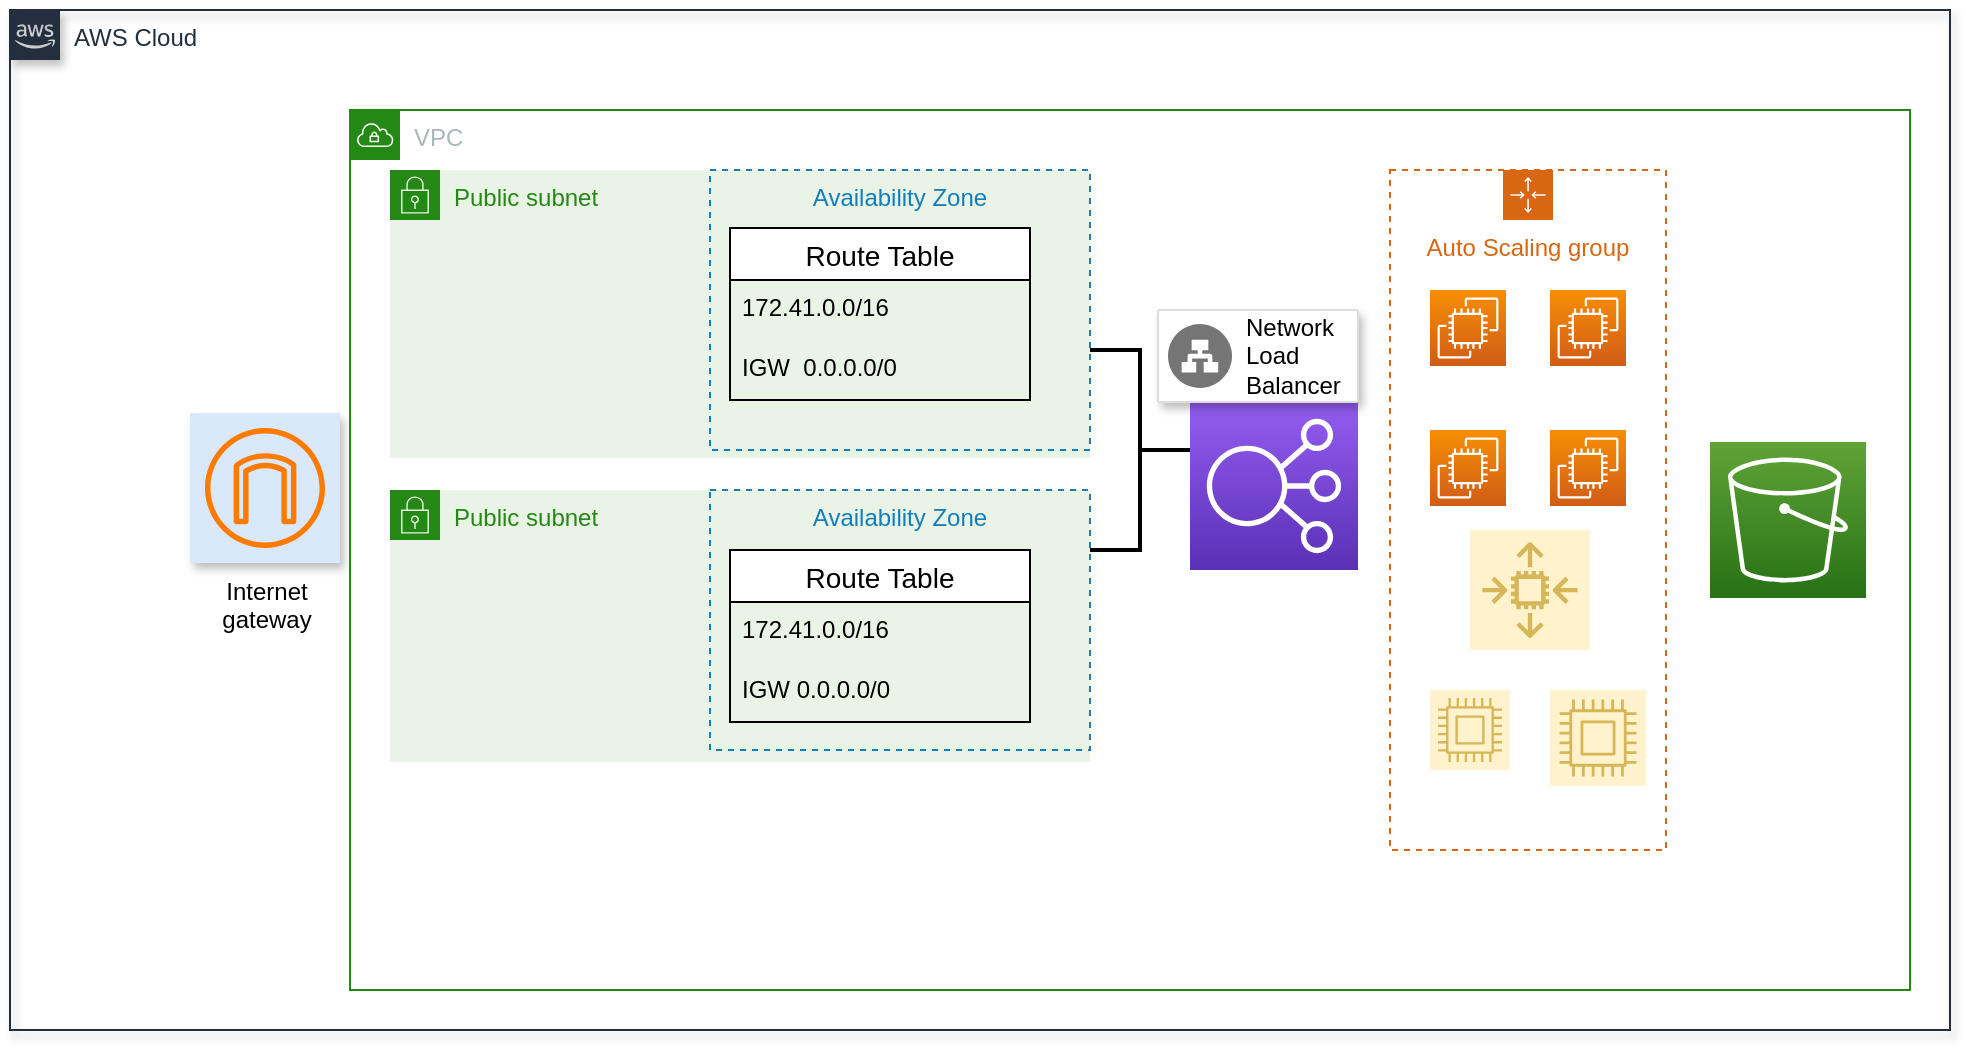 <mxfile version="21.1.7" type="github">
  <diagram name="Page-1" id="Gg4L8-rYKEpOFnNYNpNv">
    <mxGraphModel dx="1885" dy="569" grid="1" gridSize="10" guides="1" tooltips="1" connect="1" arrows="1" fold="1" page="1" pageScale="1" pageWidth="850" pageHeight="1100" math="0" shadow="0">
      <root>
        <mxCell id="0" />
        <mxCell id="1" parent="0" />
        <mxCell id="mWnpj7Mhl9cqEnsvgHxb-1" value="AWS Cloud" style="points=[[0,0],[0.25,0],[0.5,0],[0.75,0],[1,0],[1,0.25],[1,0.5],[1,0.75],[1,1],[0.75,1],[0.5,1],[0.25,1],[0,1],[0,0.75],[0,0.5],[0,0.25]];outlineConnect=0;gradientColor=none;html=1;whiteSpace=wrap;fontSize=12;fontStyle=0;container=1;pointerEvents=0;collapsible=0;recursiveResize=0;shape=mxgraph.aws4.group;grIcon=mxgraph.aws4.group_aws_cloud_alt;strokeColor=#232F3E;fillColor=none;verticalAlign=top;align=left;spacingLeft=30;fontColor=#232F3E;dashed=0;shadow=1;" parent="1" vertex="1">
          <mxGeometry x="-20" y="30" width="970" height="510" as="geometry" />
        </mxCell>
        <mxCell id="oLQJrCuGx_b2nkPhCI21-1" value="Internet&#xa;gateway" style="sketch=0;outlineConnect=0;strokeColor=#ff7b00;fillColor=#dae8fc;dashed=0;verticalLabelPosition=bottom;verticalAlign=top;align=center;html=1;fontSize=12;fontStyle=0;aspect=fixed;shape=mxgraph.aws4.resourceIcon;resIcon=mxgraph.aws4.internet_gateway;shadow=1;" vertex="1" parent="mWnpj7Mhl9cqEnsvgHxb-1">
          <mxGeometry x="90" y="201.5" width="75" height="75" as="geometry" />
        </mxCell>
        <mxCell id="mWnpj7Mhl9cqEnsvgHxb-2" value="VPC" style="points=[[0,0],[0.25,0],[0.5,0],[0.75,0],[1,0],[1,0.25],[1,0.5],[1,0.75],[1,1],[0.75,1],[0.5,1],[0.25,1],[0,1],[0,0.75],[0,0.5],[0,0.25]];outlineConnect=0;gradientColor=none;html=1;whiteSpace=wrap;fontSize=12;fontStyle=0;container=1;pointerEvents=0;collapsible=0;recursiveResize=0;shape=mxgraph.aws4.group;grIcon=mxgraph.aws4.group_vpc;strokeColor=#248814;fillColor=none;verticalAlign=top;align=left;spacingLeft=30;fontColor=#AAB7B8;dashed=0;" parent="mWnpj7Mhl9cqEnsvgHxb-1" vertex="1">
          <mxGeometry x="170" y="50" width="780" height="440" as="geometry" />
        </mxCell>
        <mxCell id="mWnpj7Mhl9cqEnsvgHxb-5" value="Auto Scaling group" style="points=[[0,0],[0.25,0],[0.5,0],[0.75,0],[1,0],[1,0.25],[1,0.5],[1,0.75],[1,1],[0.75,1],[0.5,1],[0.25,1],[0,1],[0,0.75],[0,0.5],[0,0.25]];outlineConnect=0;gradientColor=none;html=1;whiteSpace=wrap;fontSize=12;fontStyle=0;container=1;pointerEvents=0;collapsible=0;recursiveResize=0;shape=mxgraph.aws4.groupCenter;grIcon=mxgraph.aws4.group_auto_scaling_group;grStroke=1;strokeColor=#D86613;fillColor=none;verticalAlign=top;align=center;fontColor=#D86613;dashed=1;spacingTop=25;" parent="mWnpj7Mhl9cqEnsvgHxb-2" vertex="1">
          <mxGeometry x="520" y="30" width="138" height="340" as="geometry" />
        </mxCell>
        <mxCell id="mWnpj7Mhl9cqEnsvgHxb-6" value="" style="sketch=0;points=[[0,0,0],[0.25,0,0],[0.5,0,0],[0.75,0,0],[1,0,0],[0,1,0],[0.25,1,0],[0.5,1,0],[0.75,1,0],[1,1,0],[0,0.25,0],[0,0.5,0],[0,0.75,0],[1,0.25,0],[1,0.5,0],[1,0.75,0]];outlineConnect=0;fontColor=#232F3E;gradientColor=#F78E04;gradientDirection=north;fillColor=#D05C17;strokeColor=#ffffff;dashed=0;verticalLabelPosition=bottom;verticalAlign=top;align=center;html=1;fontSize=12;fontStyle=0;aspect=fixed;shape=mxgraph.aws4.resourceIcon;resIcon=mxgraph.aws4.ec2;" parent="mWnpj7Mhl9cqEnsvgHxb-5" vertex="1">
          <mxGeometry x="20" y="60" width="38" height="38" as="geometry" />
        </mxCell>
        <mxCell id="mWnpj7Mhl9cqEnsvgHxb-7" value="" style="sketch=0;points=[[0,0,0],[0.25,0,0],[0.5,0,0],[0.75,0,0],[1,0,0],[0,1,0],[0.25,1,0],[0.5,1,0],[0.75,1,0],[1,1,0],[0,0.25,0],[0,0.5,0],[0,0.75,0],[1,0.25,0],[1,0.5,0],[1,0.75,0]];outlineConnect=0;fontColor=#232F3E;gradientColor=#F78E04;gradientDirection=north;fillColor=#D05C17;strokeColor=#ffffff;dashed=0;verticalLabelPosition=bottom;verticalAlign=top;align=center;html=1;fontSize=12;fontStyle=0;aspect=fixed;shape=mxgraph.aws4.resourceIcon;resIcon=mxgraph.aws4.ec2;" parent="mWnpj7Mhl9cqEnsvgHxb-5" vertex="1">
          <mxGeometry x="80" y="60" width="38" height="38" as="geometry" />
        </mxCell>
        <mxCell id="mWnpj7Mhl9cqEnsvgHxb-8" value="" style="sketch=0;points=[[0,0,0],[0.25,0,0],[0.5,0,0],[0.75,0,0],[1,0,0],[0,1,0],[0.25,1,0],[0.5,1,0],[0.75,1,0],[1,1,0],[0,0.25,0],[0,0.5,0],[0,0.75,0],[1,0.25,0],[1,0.5,0],[1,0.75,0]];outlineConnect=0;fontColor=#232F3E;gradientColor=#F78E04;gradientDirection=north;fillColor=#D05C17;strokeColor=#ffffff;dashed=0;verticalLabelPosition=bottom;verticalAlign=top;align=center;html=1;fontSize=12;fontStyle=0;aspect=fixed;shape=mxgraph.aws4.resourceIcon;resIcon=mxgraph.aws4.ec2;" parent="mWnpj7Mhl9cqEnsvgHxb-5" vertex="1">
          <mxGeometry x="20" y="130" width="38" height="38" as="geometry" />
        </mxCell>
        <mxCell id="mWnpj7Mhl9cqEnsvgHxb-9" value="" style="sketch=0;points=[[0,0,0],[0.25,0,0],[0.5,0,0],[0.75,0,0],[1,0,0],[0,1,0],[0.25,1,0],[0.5,1,0],[0.75,1,0],[1,1,0],[0,0.25,0],[0,0.5,0],[0,0.75,0],[1,0.25,0],[1,0.5,0],[1,0.75,0]];outlineConnect=0;fontColor=#232F3E;gradientColor=#F78E04;gradientDirection=north;fillColor=#D05C17;strokeColor=#ffffff;dashed=0;verticalLabelPosition=bottom;verticalAlign=top;align=center;html=1;fontSize=12;fontStyle=0;aspect=fixed;shape=mxgraph.aws4.resourceIcon;resIcon=mxgraph.aws4.ec2;" parent="mWnpj7Mhl9cqEnsvgHxb-5" vertex="1">
          <mxGeometry x="80" y="130" width="38" height="38" as="geometry" />
        </mxCell>
        <mxCell id="mWnpj7Mhl9cqEnsvgHxb-20" value="" style="sketch=0;points=[[0,0,0],[0.25,0,0],[0.5,0,0],[0.75,0,0],[1,0,0],[0,1,0],[0.25,1,0],[0.5,1,0],[0.75,1,0],[1,1,0],[0,0.25,0],[0,0.5,0],[0,0.75,0],[1,0.25,0],[1,0.5,0],[1,0.75,0]];outlineConnect=0;gradientDirection=north;fillColor=#fff2cc;strokeColor=#d6b656;dashed=0;verticalLabelPosition=bottom;verticalAlign=top;align=center;html=1;fontSize=12;fontStyle=0;aspect=fixed;shape=mxgraph.aws4.resourceIcon;resIcon=mxgraph.aws4.auto_scaling2;" parent="mWnpj7Mhl9cqEnsvgHxb-5" vertex="1">
          <mxGeometry x="40" y="180" width="60" height="60" as="geometry" />
        </mxCell>
        <mxCell id="mWnpj7Mhl9cqEnsvgHxb-21" value="" style="sketch=0;points=[[0,0,0],[0.25,0,0],[0.5,0,0],[0.75,0,0],[1,0,0],[0,1,0],[0.25,1,0],[0.5,1,0],[0.75,1,0],[1,1,0],[0,0.25,0],[0,0.5,0],[0,0.75,0],[1,0.25,0],[1,0.5,0],[1,0.75,0]];outlineConnect=0;gradientDirection=north;fillColor=#fff2cc;strokeColor=#d6b656;dashed=0;verticalLabelPosition=bottom;verticalAlign=top;align=center;html=1;fontSize=12;fontStyle=0;aspect=fixed;shape=mxgraph.aws4.resourceIcon;resIcon=mxgraph.aws4.compute;" parent="mWnpj7Mhl9cqEnsvgHxb-5" vertex="1">
          <mxGeometry x="20" y="260" width="40" height="40" as="geometry" />
        </mxCell>
        <mxCell id="mWnpj7Mhl9cqEnsvgHxb-22" value="" style="sketch=0;points=[[0,0,0],[0.25,0,0],[0.5,0,0],[0.75,0,0],[1,0,0],[0,1,0],[0.25,1,0],[0.5,1,0],[0.75,1,0],[1,1,0],[0,0.25,0],[0,0.5,0],[0,0.75,0],[1,0.25,0],[1,0.5,0],[1,0.75,0]];outlineConnect=0;gradientDirection=north;fillColor=#fff2cc;strokeColor=#d6b656;dashed=0;verticalLabelPosition=bottom;verticalAlign=top;align=center;html=1;fontSize=12;fontStyle=0;aspect=fixed;shape=mxgraph.aws4.resourceIcon;resIcon=mxgraph.aws4.compute;" parent="mWnpj7Mhl9cqEnsvgHxb-5" vertex="1">
          <mxGeometry x="80" y="260" width="48" height="48" as="geometry" />
        </mxCell>
        <mxCell id="mWnpj7Mhl9cqEnsvgHxb-12" value="" style="sketch=0;points=[[0,0,0],[0.25,0,0],[0.5,0,0],[0.75,0,0],[1,0,0],[0,1,0],[0.25,1,0],[0.5,1,0],[0.75,1,0],[1,1,0],[0,0.25,0],[0,0.5,0],[0,0.75,0],[1,0.25,0],[1,0.5,0],[1,0.75,0]];outlineConnect=0;fontColor=#232F3E;gradientColor=#945DF2;gradientDirection=north;fillColor=#5A30B5;strokeColor=#ffffff;dashed=0;verticalLabelPosition=bottom;verticalAlign=top;align=center;html=1;fontSize=12;fontStyle=0;aspect=fixed;shape=mxgraph.aws4.resourceIcon;resIcon=mxgraph.aws4.elastic_load_balancing;" parent="mWnpj7Mhl9cqEnsvgHxb-2" vertex="1">
          <mxGeometry x="420" y="146" width="84" height="84" as="geometry" />
        </mxCell>
        <mxCell id="mWnpj7Mhl9cqEnsvgHxb-13" value="" style="strokeColor=#dddddd;shadow=1;strokeWidth=1;rounded=1;absoluteArcSize=1;arcSize=2;" parent="mWnpj7Mhl9cqEnsvgHxb-2" vertex="1">
          <mxGeometry x="404" y="100" width="100" height="46" as="geometry" />
        </mxCell>
        <mxCell id="mWnpj7Mhl9cqEnsvgHxb-14" value="Network&#xa;Load&#xa;Balancer" style="sketch=0;dashed=0;connectable=0;html=1;fillColor=#757575;strokeColor=none;shape=mxgraph.gcp2.network_load_balancer;part=1;labelPosition=right;verticalLabelPosition=middle;align=left;verticalAlign=middle;spacingLeft=5;fontSize=12;" parent="mWnpj7Mhl9cqEnsvgHxb-13" vertex="1">
          <mxGeometry y="0.5" width="32" height="32" relative="1" as="geometry">
            <mxPoint x="5" y="-16" as="offset" />
          </mxGeometry>
        </mxCell>
        <mxCell id="mWnpj7Mhl9cqEnsvgHxb-17" value="Public subnet" style="points=[[0,0],[0.25,0],[0.5,0],[0.75,0],[1,0],[1,0.25],[1,0.5],[1,0.75],[1,1],[0.75,1],[0.5,1],[0.25,1],[0,1],[0,0.75],[0,0.5],[0,0.25]];outlineConnect=0;gradientColor=none;html=1;whiteSpace=wrap;fontSize=12;fontStyle=0;container=1;pointerEvents=0;collapsible=0;recursiveResize=0;shape=mxgraph.aws4.group;grIcon=mxgraph.aws4.group_security_group;grStroke=0;strokeColor=#248814;fillColor=#E9F3E6;verticalAlign=top;align=left;spacingLeft=30;fontColor=#248814;dashed=0;" parent="mWnpj7Mhl9cqEnsvgHxb-2" vertex="1">
          <mxGeometry x="20" y="30" width="350" height="144" as="geometry" />
        </mxCell>
        <mxCell id="mWnpj7Mhl9cqEnsvgHxb-16" value="Availability Zone" style="fillColor=none;strokeColor=#147EBA;dashed=1;verticalAlign=top;fontStyle=0;fontColor=#147EBA;whiteSpace=wrap;html=1;" parent="mWnpj7Mhl9cqEnsvgHxb-17" vertex="1">
          <mxGeometry x="160" width="190" height="140" as="geometry" />
        </mxCell>
        <mxCell id="oLQJrCuGx_b2nkPhCI21-4" value="Route Table" style="swimlane;fontStyle=0;childLayout=stackLayout;horizontal=1;startSize=26;horizontalStack=0;resizeParent=1;resizeParentMax=0;resizeLast=0;collapsible=1;marginBottom=0;align=center;fontSize=14;" vertex="1" parent="mWnpj7Mhl9cqEnsvgHxb-17">
          <mxGeometry x="170" y="29" width="150" height="86" as="geometry" />
        </mxCell>
        <mxCell id="oLQJrCuGx_b2nkPhCI21-5" value="172.41.0.0/16" style="text;strokeColor=none;fillColor=none;spacingLeft=4;spacingRight=4;overflow=hidden;rotatable=0;points=[[0,0.5],[1,0.5]];portConstraint=eastwest;fontSize=12;whiteSpace=wrap;html=1;" vertex="1" parent="oLQJrCuGx_b2nkPhCI21-4">
          <mxGeometry y="26" width="150" height="30" as="geometry" />
        </mxCell>
        <mxCell id="oLQJrCuGx_b2nkPhCI21-6" value="IGW&amp;nbsp;&amp;nbsp;0.0.0.0/0" style="text;strokeColor=none;fillColor=none;spacingLeft=4;spacingRight=4;overflow=hidden;rotatable=0;points=[[0,0.5],[1,0.5]];portConstraint=eastwest;fontSize=12;whiteSpace=wrap;html=1;" vertex="1" parent="oLQJrCuGx_b2nkPhCI21-4">
          <mxGeometry y="56" width="150" height="30" as="geometry" />
        </mxCell>
        <mxCell id="mWnpj7Mhl9cqEnsvgHxb-19" value="" style="sketch=0;points=[[0,0,0],[0.25,0,0],[0.5,0,0],[0.75,0,0],[1,0,0],[0,1,0],[0.25,1,0],[0.5,1,0],[0.75,1,0],[1,1,0],[0,0.25,0],[0,0.5,0],[0,0.75,0],[1,0.25,0],[1,0.5,0],[1,0.75,0]];outlineConnect=0;fontColor=#232F3E;gradientColor=#60A337;gradientDirection=north;fillColor=#277116;strokeColor=#ffffff;dashed=0;verticalLabelPosition=bottom;verticalAlign=top;align=center;html=1;fontSize=12;fontStyle=0;aspect=fixed;shape=mxgraph.aws4.resourceIcon;resIcon=mxgraph.aws4.s3;" parent="mWnpj7Mhl9cqEnsvgHxb-2" vertex="1">
          <mxGeometry x="680" y="166" width="78" height="78" as="geometry" />
        </mxCell>
        <mxCell id="oLQJrCuGx_b2nkPhCI21-2" value="Public subnet" style="points=[[0,0],[0.25,0],[0.5,0],[0.75,0],[1,0],[1,0.25],[1,0.5],[1,0.75],[1,1],[0.75,1],[0.5,1],[0.25,1],[0,1],[0,0.75],[0,0.5],[0,0.25]];outlineConnect=0;gradientColor=none;html=1;whiteSpace=wrap;fontSize=12;fontStyle=0;container=1;pointerEvents=0;collapsible=0;recursiveResize=0;shape=mxgraph.aws4.group;grIcon=mxgraph.aws4.group_security_group;grStroke=0;strokeColor=#248814;fillColor=#E9F3E6;verticalAlign=top;align=left;spacingLeft=30;fontColor=#248814;dashed=0;" vertex="1" parent="mWnpj7Mhl9cqEnsvgHxb-2">
          <mxGeometry x="20" y="190" width="350" height="136" as="geometry" />
        </mxCell>
        <mxCell id="mWnpj7Mhl9cqEnsvgHxb-15" value="Availability Zone" style="fillColor=none;strokeColor=#147EBA;dashed=1;verticalAlign=top;fontStyle=0;fontColor=#147EBA;whiteSpace=wrap;html=1;" parent="oLQJrCuGx_b2nkPhCI21-2" vertex="1">
          <mxGeometry x="160" width="190" height="130" as="geometry" />
        </mxCell>
        <mxCell id="oLQJrCuGx_b2nkPhCI21-8" value="Route Table" style="swimlane;fontStyle=0;childLayout=stackLayout;horizontal=1;startSize=26;horizontalStack=0;resizeParent=1;resizeParentMax=0;resizeLast=0;collapsible=1;marginBottom=0;align=center;fontSize=14;" vertex="1" parent="oLQJrCuGx_b2nkPhCI21-2">
          <mxGeometry x="170" y="30" width="150" height="86" as="geometry" />
        </mxCell>
        <mxCell id="oLQJrCuGx_b2nkPhCI21-9" value="172.41.0.0/16" style="text;strokeColor=none;fillColor=none;spacingLeft=4;spacingRight=4;overflow=hidden;rotatable=0;points=[[0,0.5],[1,0.5]];portConstraint=eastwest;fontSize=12;whiteSpace=wrap;html=1;" vertex="1" parent="oLQJrCuGx_b2nkPhCI21-8">
          <mxGeometry y="26" width="150" height="30" as="geometry" />
        </mxCell>
        <mxCell id="oLQJrCuGx_b2nkPhCI21-10" value="IGW&amp;nbsp;0.0.0.0/0" style="text;strokeColor=none;fillColor=none;spacingLeft=4;spacingRight=4;overflow=hidden;rotatable=0;points=[[0,0.5],[1,0.5]];portConstraint=eastwest;fontSize=12;whiteSpace=wrap;html=1;" vertex="1" parent="oLQJrCuGx_b2nkPhCI21-8">
          <mxGeometry y="56" width="150" height="30" as="geometry" />
        </mxCell>
        <mxCell id="oLQJrCuGx_b2nkPhCI21-3" value="" style="strokeWidth=2;html=1;shape=mxgraph.flowchart.annotation_2;align=left;labelPosition=right;pointerEvents=1;direction=west;" vertex="1" parent="mWnpj7Mhl9cqEnsvgHxb-2">
          <mxGeometry x="370" y="120" width="50" height="100" as="geometry" />
        </mxCell>
      </root>
    </mxGraphModel>
  </diagram>
</mxfile>
